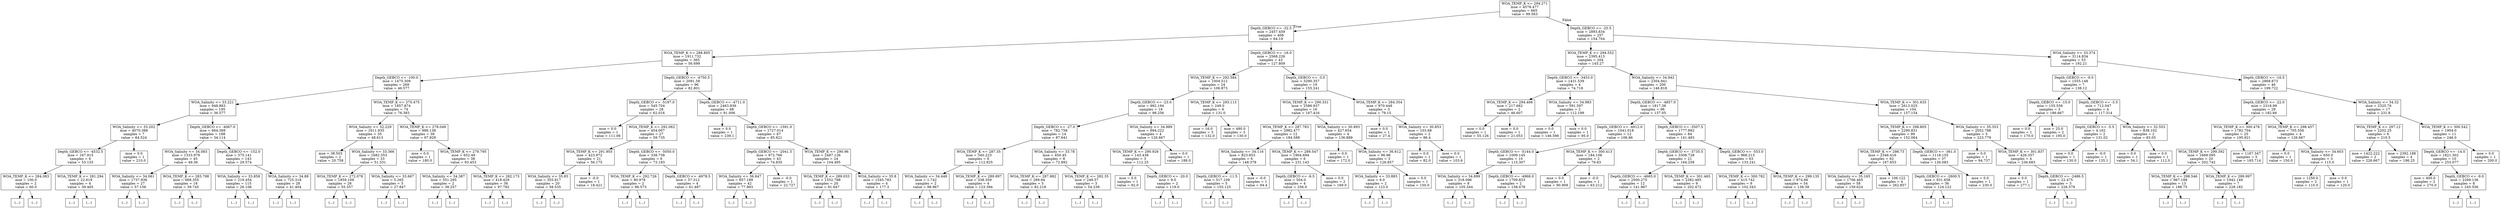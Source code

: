digraph Tree {
node [shape=box] ;
0 [label="WOA_TEMP_K <= 294.271\nmse = 4578.477\nsamples = 665\nvalue = 99.563"] ;
1 [label="Depth_GEBCO <= -32.5\nmse = 2457.459\nsamples = 408\nvalue = 64.19"] ;
0 -> 1 [labeldistance=2.5, labelangle=45, headlabel="True"] ;
2 [label="WOA_TEMP_K <= 288.805\nmse = 1911.732\nsamples = 365\nvalue = 56.699"] ;
1 -> 2 ;
3 [label="Depth_GEBCO <= -100.0\nmse = 1475.309\nsamples = 269\nvalue = 46.577"] ;
2 -> 3 ;
4 [label="WOA_Salinity <= 33.221\nmse = 948.883\nsamples = 195\nvalue = 36.577"] ;
3 -> 4 ;
5 [label="WOA_Salinity <= 33.202\nmse = 4070.388\nsamples = 7\nvalue = 84.524"] ;
4 -> 5 ;
6 [label="Depth_GEBCO <= -4532.5\nmse = 167.915\nsamples = 6\nvalue = 53.155"] ;
5 -> 6 ;
7 [label="WOA_TEMP_K <= 284.083\nmse = 100.0\nsamples = 2\nvalue = 60.0"] ;
6 -> 7 ;
8 [label="(...)"] ;
7 -> 8 ;
9 [label="(...)"] ;
7 -> 9 ;
10 [label="WOA_TEMP_K <= 281.294\nmse = 22.619\nsamples = 4\nvalue = 39.465"] ;
6 -> 10 ;
11 [label="(...)"] ;
10 -> 11 ;
16 [label="(...)"] ;
10 -> 16 ;
17 [label="mse = 0.0\nsamples = 1\nvalue = 210.0"] ;
5 -> 17 ;
18 [label="Depth_GEBCO <= -4067.0\nmse = 664.369\nsamples = 188\nvalue = 34.114"] ;
4 -> 18 ;
19 [label="WOA_Salinity <= 34.083\nmse = 1333.979\nsamples = 45\nvalue = 49.36"] ;
18 -> 19 ;
20 [label="WOA_Salinity <= 34.061\nmse = 1737.936\nsamples = 27\nvalue = 57.156"] ;
19 -> 20 ;
21 [label="(...)"] ;
20 -> 21 ;
68 [label="(...)"] ;
20 -> 68 ;
73 [label="WOA_TEMP_K <= 283.798\nmse = 668.355\nsamples = 18\nvalue = 39.745"] ;
19 -> 73 ;
74 [label="(...)"] ;
73 -> 74 ;
83 [label="(...)"] ;
73 -> 83 ;
108 [label="Depth_GEBCO <= -152.0\nmse = 375.141\nsamples = 143\nvalue = 29.574"] ;
18 -> 108 ;
109 [label="WOA_Salinity <= 33.858\nmse = 219.454\nsamples = 115\nvalue = 26.106"] ;
108 -> 109 ;
110 [label="(...)"] ;
109 -> 110 ;
163 [label="(...)"] ;
109 -> 163 ;
276 [label="WOA_Salinity <= 34.88\nmse = 725.318\nsamples = 28\nvalue = 41.404"] ;
108 -> 276 ;
277 [label="(...)"] ;
276 -> 277 ;
290 [label="(...)"] ;
276 -> 290 ;
321 [label="WOA_TEMP_K <= 275.475\nmse = 1857.874\nsamples = 74\nvalue = 76.383"] ;
3 -> 321 ;
322 [label="WOA_Salinity <= 32.229\nmse = 1611.935\nsamples = 35\nvalue = 48.613"] ;
321 -> 322 ;
323 [label="mse = 38.503\nsamples = 2\nvalue = 20.758"] ;
322 -> 323 ;
324 [label="WOA_Salinity <= 33.366\nmse = 1682.353\nsamples = 33\nvalue = 51.331"] ;
322 -> 324 ;
325 [label="WOA_TEMP_K <= 272.078\nmse = 1859.109\nsamples = 28\nvalue = 55.357"] ;
324 -> 325 ;
326 [label="(...)"] ;
325 -> 326 ;
331 [label="(...)"] ;
325 -> 331 ;
338 [label="WOA_Salinity <= 33.667\nmse = 5.265\nsamples = 5\nvalue = 27.847"] ;
324 -> 338 ;
339 [label="(...)"] ;
338 -> 339 ;
344 [label="(...)"] ;
338 -> 344 ;
345 [label="WOA_TEMP_K <= 278.049\nmse = 986.138\nsamples = 39\nvalue = 97.929"] ;
321 -> 345 ;
346 [label="mse = 0.0\nsamples = 1\nvalue = 180.0"] ;
345 -> 346 ;
347 [label="WOA_TEMP_K <= 279.795\nmse = 652.49\nsamples = 38\nvalue = 93.453"] ;
345 -> 347 ;
348 [label="WOA_Salinity <= 34.387\nmse = 351.295\nsamples = 2\nvalue = 38.257"] ;
347 -> 348 ;
349 [label="(...)"] ;
348 -> 349 ;
350 [label="(...)"] ;
348 -> 350 ;
351 [label="WOA_TEMP_K <= 282.173\nmse = 418.429\nsamples = 36\nvalue = 97.782"] ;
347 -> 351 ;
352 [label="(...)"] ;
351 -> 352 ;
373 [label="(...)"] ;
351 -> 373 ;
400 [label="Depth_GEBCO <= -4750.5\nmse = 2091.58\nsamples = 96\nvalue = 82.801"] ;
2 -> 400 ;
401 [label="Depth_GEBCO <= -5197.0\nmse = 545.704\nsamples = 28\nvalue = 62.016"] ;
400 -> 401 ;
402 [label="mse = 0.0\nsamples = 1\nvalue = 111.06"] ;
401 -> 402 ;
403 [label="WOA_TEMP_K <= 292.062\nmse = 454.007\nsamples = 27\nvalue = 59.735"] ;
401 -> 403 ;
404 [label="WOA_TEMP_K <= 291.955\nmse = 423.972\nsamples = 21\nvalue = 56.175"] ;
403 -> 404 ;
405 [label="WOA_Salinity <= 35.83\nmse = 355.817\nsamples = 20\nvalue = 58.535"] ;
404 -> 405 ;
406 [label="(...)"] ;
405 -> 406 ;
425 [label="(...)"] ;
405 -> 425 ;
432 [label="mse = -0.0\nsamples = 1\nvalue = 18.421"] ;
404 -> 432 ;
433 [label="Depth_GEBCO <= -5050.0\nmse = 338.758\nsamples = 6\nvalue = 73.183"] ;
403 -> 433 ;
434 [label="WOA_TEMP_K <= 292.726\nmse = 80.978\nsamples = 2\nvalue = 96.573"] ;
433 -> 434 ;
435 [label="(...)"] ;
434 -> 435 ;
436 [label="(...)"] ;
434 -> 436 ;
437 [label="Depth_GEBCO <= -4978.5\nmse = 57.312\nsamples = 4\nvalue = 61.487"] ;
433 -> 437 ;
438 [label="(...)"] ;
437 -> 438 ;
439 [label="(...)"] ;
437 -> 439 ;
444 [label="Depth_GEBCO <= -4711.0\nmse = 2463.939\nsamples = 68\nvalue = 91.006"] ;
400 -> 444 ;
445 [label="mse = 0.0\nsamples = 1\nvalue = 239.1"] ;
444 -> 445 ;
446 [label="Depth_GEBCO <= -1591.0\nmse = 1727.014\nsamples = 67\nvalue = 85.621"] ;
444 -> 446 ;
447 [label="Depth_GEBCO <= -2041.5\nmse = 972.766\nsamples = 43\nvalue = 74.835"] ;
446 -> 447 ;
448 [label="WOA_Salinity <= 36.647\nmse = 857.189\nsamples = 42\nvalue = 77.993"] ;
447 -> 448 ;
449 [label="(...)"] ;
448 -> 449 ;
504 [label="(...)"] ;
448 -> 504 ;
519 [label="mse = -0.0\nsamples = 1\nvalue = 22.727"] ;
447 -> 519 ;
520 [label="WOA_TEMP_K <= 290.96\nmse = 2487.126\nsamples = 24\nvalue = 104.495"] ;
446 -> 520 ;
521 [label="WOA_TEMP_K <= 289.033\nmse = 1552.788\nsamples = 20\nvalue = 91.647"] ;
520 -> 521 ;
522 [label="(...)"] ;
521 -> 522 ;
523 [label="(...)"] ;
521 -> 523 ;
556 [label="WOA_Salinity <= 35.8\nmse = 1545.783\nsamples = 4\nvalue = 177.3"] ;
520 -> 556 ;
557 [label="(...)"] ;
556 -> 557 ;
558 [label="(...)"] ;
556 -> 558 ;
563 [label="Depth_GEBCO <= -16.0\nmse = 2568.226\nsamples = 43\nvalue = 127.809"] ;
1 -> 563 ;
564 [label="WOA_TEMP_K <= 292.584\nmse = 1004.512\nsamples = 24\nvalue = 106.873"] ;
563 -> 564 ;
565 [label="Depth_GEBCO <= -23.0\nmse = 992.194\nsamples = 18\nvalue = 98.256"] ;
564 -> 565 ;
566 [label="Depth_GEBCO <= -27.0\nmse = 782.758\nsamples = 14\nvalue = 87.641"] ;
565 -> 566 ;
567 [label="WOA_TEMP_K <= 287.35\nmse = 340.223\nsamples = 6\nvalue = 112.925"] ;
566 -> 567 ;
568 [label="WOA_Salinity <= 34.449\nmse = 1.742\nsamples = 2\nvalue = 98.967"] ;
567 -> 568 ;
569 [label="(...)"] ;
568 -> 569 ;
570 [label="(...)"] ;
568 -> 570 ;
571 [label="WOA_TEMP_K <= 289.897\nmse = 338.359\nsamples = 4\nvalue = 123.394"] ;
567 -> 571 ;
572 [label="(...)"] ;
571 -> 572 ;
575 [label="(...)"] ;
571 -> 575 ;
576 [label="WOA_Salinity <= 33.78\nmse = 450.45\nsamples = 8\nvalue = 72.892"] ;
566 -> 576 ;
577 [label="WOA_TEMP_K <= 287.982\nmse = 289.94\nsamples = 5\nvalue = 82.218"] ;
576 -> 577 ;
578 [label="(...)"] ;
577 -> 578 ;
579 [label="(...)"] ;
577 -> 579 ;
586 [label="WOA_TEMP_K <= 282.35\nmse = 249.57\nsamples = 3\nvalue = 54.239"] ;
576 -> 586 ;
587 [label="(...)"] ;
586 -> 587 ;
588 [label="(...)"] ;
586 -> 588 ;
589 [label="WOA_Salinity <= 34.989\nmse = 694.222\nsamples = 4\nvalue = 120.667"] ;
565 -> 589 ;
590 [label="WOA_TEMP_K <= 290.926\nmse = 143.438\nsamples = 3\nvalue = 112.25"] ;
589 -> 590 ;
591 [label="mse = 0.0\nsamples = 1\nvalue = 92.0"] ;
590 -> 591 ;
592 [label="Depth_GEBCO <= -20.0\nmse = 9.0\nsamples = 2\nvalue = 119.0"] ;
590 -> 592 ;
593 [label="(...)"] ;
592 -> 593 ;
594 [label="(...)"] ;
592 -> 594 ;
595 [label="mse = 0.0\nsamples = 1\nvalue = 188.0"] ;
589 -> 595 ;
596 [label="WOA_TEMP_K <= 293.113\nmse = 249.0\nsamples = 6\nvalue = 131.0"] ;
564 -> 596 ;
597 [label="mse = 16.0\nsamples = 3\nvalue = 132.0"] ;
596 -> 597 ;
598 [label="mse = 480.0\nsamples = 3\nvalue = 130.0"] ;
596 -> 598 ;
599 [label="Depth_GEBCO <= -3.0\nmse = 3290.357\nsamples = 19\nvalue = 155.241"] ;
563 -> 599 ;
600 [label="WOA_TEMP_K <= 290.331\nmse = 2586.937\nsamples = 16\nvalue = 167.416"] ;
599 -> 600 ;
601 [label="WOA_TEMP_K <= 287.783\nmse = 2982.477\nsamples = 12\nvalue = 184.588"] ;
600 -> 601 ;
602 [label="WOA_Salinity <= 34.116\nmse = 823.853\nsamples = 6\nvalue = 148.378"] ;
601 -> 602 ;
603 [label="Depth_GEBCO <= -11.5\nmse = 517.109\nsamples = 5\nvalue = 155.125"] ;
602 -> 603 ;
604 [label="(...)"] ;
603 -> 604 ;
605 [label="(...)"] ;
603 -> 605 ;
612 [label="mse = -0.0\nsamples = 1\nvalue = 94.4"] ;
602 -> 612 ;
613 [label="WOA_TEMP_K <= 289.547\nmse = 1904.694\nsamples = 6\nvalue = 231.143"] ;
601 -> 613 ;
614 [label="Depth_GEBCO <= -6.5\nmse = 504.0\nsamples = 4\nvalue = 256.0"] ;
613 -> 614 ;
615 [label="(...)"] ;
614 -> 615 ;
618 [label="(...)"] ;
614 -> 618 ;
619 [label="mse = 0.0\nsamples = 2\nvalue = 169.0"] ;
613 -> 619 ;
620 [label="WOA_Salinity <= 30.893\nmse = 427.654\nsamples = 4\nvalue = 136.889"] ;
600 -> 620 ;
621 [label="mse = 0.0\nsamples = 1\nvalue = 172.0"] ;
620 -> 621 ;
622 [label="WOA_Salinity <= 36.612\nmse = 96.98\nsamples = 3\nvalue = 126.857"] ;
620 -> 622 ;
623 [label="WOA_Salinity <= 33.883\nmse = 9.0\nsamples = 2\nvalue = 123.0"] ;
622 -> 623 ;
624 [label="(...)"] ;
623 -> 624 ;
625 [label="(...)"] ;
623 -> 625 ;
626 [label="mse = 0.0\nsamples = 1\nvalue = 150.0"] ;
622 -> 626 ;
627 [label="WOA_TEMP_K <= 284.354\nmse = 970.448\nsamples = 3\nvalue = 79.15"] ;
599 -> 627 ;
628 [label="mse = 0.0\nsamples = 1\nvalue = 27.4"] ;
627 -> 628 ;
629 [label="WOA_Salinity <= 30.853\nmse = 103.68\nsamples = 2\nvalue = 96.4"] ;
627 -> 629 ;
630 [label="mse = 0.0\nsamples = 1\nvalue = 82.0"] ;
629 -> 630 ;
631 [label="mse = 0.0\nsamples = 1\nvalue = 103.6"] ;
629 -> 631 ;
632 [label="Depth_GEBCO <= -25.5\nmse = 2893.834\nsamples = 257\nvalue = 154.704"] ;
0 -> 632 [labeldistance=2.5, labelangle=-45, headlabel="False"] ;
633 [label="WOA_TEMP_K <= 294.552\nmse = 2395.413\nsamples = 204\nvalue = 145.27"] ;
632 -> 633 ;
634 [label="Depth_GEBCO <= -3453.0\nmse = 1431.539\nsamples = 4\nvalue = 74.718"] ;
633 -> 634 ;
635 [label="WOA_TEMP_K <= 294.466\nmse = 217.682\nsamples = 2\nvalue = 46.607"] ;
634 -> 635 ;
636 [label="mse = 0.0\nsamples = 1\nvalue = 55.126"] ;
635 -> 636 ;
637 [label="mse = 0.0\nsamples = 1\nvalue = 21.053"] ;
635 -> 637 ;
638 [label="WOA_Salinity <= 34.983\nmse = 591.597\nsamples = 2\nvalue = 112.199"] ;
634 -> 638 ;
639 [label="mse = 0.0\nsamples = 1\nvalue = 146.596"] ;
638 -> 639 ;
640 [label="mse = 0.0\nsamples = 1\nvalue = 95.0"] ;
638 -> 640 ;
641 [label="WOA_Salinity <= 34.942\nmse = 2304.941\nsamples = 200\nvalue = 146.818"] ;
633 -> 641 ;
642 [label="Depth_GEBCO <= -4857.0\nmse = 1817.38\nsamples = 96\nvalue = 137.05"] ;
641 -> 642 ;
643 [label="Depth_GEBCO <= -4912.0\nmse = 1041.018\nsamples = 12\nvalue = 106.86"] ;
642 -> 643 ;
644 [label="Depth_GEBCO <= -5144.0\nmse = 1009.145\nsamples = 10\nvalue = 115.307"] ;
643 -> 644 ;
645 [label="WOA_Salinity <= 34.899\nmse = 318.096\nsamples = 8\nvalue = 105.344"] ;
644 -> 645 ;
646 [label="(...)"] ;
645 -> 646 ;
657 [label="(...)"] ;
645 -> 657 ;
658 [label="Depth_GEBCO <= -4968.0\nmse = 1709.833\nsamples = 2\nvalue = 158.478"] ;
644 -> 658 ;
659 [label="(...)"] ;
658 -> 659 ;
660 [label="(...)"] ;
658 -> 660 ;
661 [label="WOA_TEMP_K <= 300.413\nmse = 184.106\nsamples = 2\nvalue = 79.83"] ;
643 -> 661 ;
662 [label="mse = 0.0\nsamples = 1\nvalue = 90.909"] ;
661 -> 662 ;
663 [label="mse = -0.0\nsamples = 1\nvalue = 63.212"] ;
661 -> 663 ;
664 [label="Depth_GEBCO <= -3507.5\nmse = 1777.892\nsamples = 84\nvalue = 141.483"] ;
642 -> 664 ;
665 [label="Depth_GEBCO <= -3735.5\nmse = 3308.728\nsamples = 21\nvalue = 164.258"] ;
664 -> 665 ;
666 [label="Depth_GEBCO <= -4665.0\nmse = 2500.275\nsamples = 12\nvalue = 141.967"] ;
665 -> 666 ;
667 [label="(...)"] ;
666 -> 667 ;
674 [label="(...)"] ;
666 -> 674 ;
687 [label="WOA_TEMP_K <= 301.465\nmse = 2382.485\nsamples = 9\nvalue = 202.472"] ;
665 -> 687 ;
688 [label="(...)"] ;
687 -> 688 ;
693 [label="(...)"] ;
687 -> 693 ;
702 [label="Depth_GEBCO <= -553.0\nmse = 968.213\nsamples = 63\nvalue = 133.241"] ;
664 -> 702 ;
703 [label="WOA_TEMP_K <= 300.782\nmse = 415.742\nsamples = 9\nvalue = 102.343"] ;
702 -> 703 ;
704 [label="(...)"] ;
703 -> 704 ;
713 [label="(...)"] ;
703 -> 713 ;
720 [label="WOA_TEMP_K <= 299.135\nmse = 874.66\nsamples = 54\nvalue = 138.39"] ;
702 -> 720 ;
721 [label="(...)"] ;
720 -> 721 ;
794 [label="(...)"] ;
720 -> 794 ;
801 [label="WOA_TEMP_K <= 301.635\nmse = 2613.025\nsamples = 104\nvalue = 157.154"] ;
641 -> 801 ;
802 [label="WOA_TEMP_K <= 298.805\nmse = 2290.831\nsamples = 99\nvalue = 152.064"] ;
801 -> 802 ;
803 [label="WOA_TEMP_K <= 298.73\nmse = 2346.416\nsamples = 62\nvalue = 167.653"] ;
802 -> 803 ;
804 [label="WOA_Salinity <= 35.165\nmse = 1706.465\nsamples = 58\nvalue = 159.624"] ;
803 -> 804 ;
805 [label="(...)"] ;
804 -> 805 ;
814 [label="(...)"] ;
804 -> 814 ;
899 [label="mse = 106.122\nsamples = 4\nvalue = 262.857"] ;
803 -> 899 ;
900 [label="Depth_GEBCO <= -361.0\nmse = 1118.155\nsamples = 37\nvalue = 126.083"] ;
802 -> 900 ;
901 [label="Depth_GEBCO <= -2600.5\nmse = 931.658\nsamples = 36\nvalue = 124.122"] ;
900 -> 901 ;
902 [label="(...)"] ;
901 -> 902 ;
965 [label="(...)"] ;
901 -> 965 ;
968 [label="mse = 0.0\nsamples = 1\nvalue = 230.0"] ;
900 -> 968 ;
969 [label="WOA_Salinity <= 35.353\nmse = 2052.788\nsamples = 5\nvalue = 223.779"] ;
801 -> 969 ;
970 [label="mse = 0.0\nsamples = 1\nvalue = 94.737"] ;
969 -> 970 ;
971 [label="WOA_TEMP_K <= 301.837\nmse = 426.357\nsamples = 4\nvalue = 236.683"] ;
969 -> 971 ;
972 [label="mse = 0.0\nsamples = 1\nvalue = 277.1"] ;
971 -> 972 ;
973 [label="Depth_GEBCO <= -2486.5\nmse = 22.475\nsamples = 3\nvalue = 226.579"] ;
971 -> 973 ;
974 [label="(...)"] ;
973 -> 974 ;
975 [label="(...)"] ;
973 -> 975 ;
976 [label="WOA_Salinity <= 33.374\nmse = 3114.834\nsamples = 53\nvalue = 192.21"] ;
632 -> 976 ;
977 [label="Depth_GEBCO <= -9.0\nmse = 1555.148\nsamples = 7\nvalue = 138.12"] ;
976 -> 977 ;
978 [label="Depth_GEBCO <= -15.0\nmse = 155.556\nsamples = 3\nvalue = 186.667"] ;
977 -> 978 ;
979 [label="mse = 0.0\nsamples = 1\nvalue = 170.0"] ;
978 -> 979 ;
980 [label="mse = 25.0\nsamples = 2\nvalue = 195.0"] ;
978 -> 980 ;
981 [label="Depth_GEBCO <= -3.5\nmse = 712.047\nsamples = 4\nvalue = 117.314"] ;
977 -> 981 ;
982 [label="Depth_GEBCO <= -5.5\nmse = 4.162\nsamples = 2\nvalue = 131.02"] ;
981 -> 982 ;
983 [label="mse = 0.0\nsamples = 1\nvalue = 130.0"] ;
982 -> 983 ;
984 [label="mse = -0.0\nsamples = 1\nvalue = 135.1"] ;
982 -> 984 ;
985 [label="WOA_Salinity <= 32.553\nmse = 838.102\nsamples = 2\nvalue = 83.05"] ;
981 -> 985 ;
986 [label="mse = 0.0\nsamples = 1\nvalue = 54.1"] ;
985 -> 986 ;
987 [label="mse = 0.0\nsamples = 1\nvalue = 112.0"] ;
985 -> 987 ;
988 [label="Depth_GEBCO <= -16.5\nmse = 2868.673\nsamples = 46\nvalue = 199.722"] ;
976 -> 988 ;
989 [label="Depth_GEBCO <= -22.0\nmse = 2318.99\nsamples = 29\nvalue = 182.66"] ;
988 -> 989 ;
990 [label="WOA_TEMP_K <= 300.478\nmse = 1782.704\nsamples = 25\nvalue = 195.921"] ;
989 -> 990 ;
991 [label="WOA_TEMP_K <= 299.392\nmse = 1669.095\nsamples = 20\nvalue = 202.742"] ;
990 -> 991 ;
992 [label="WOA_TEMP_K <= 298.546\nmse = 967.188\nsamples = 13\nvalue = 188.75"] ;
991 -> 992 ;
993 [label="(...)"] ;
992 -> 993 ;
1002 [label="(...)"] ;
992 -> 1002 ;
1005 [label="WOA_TEMP_K <= 299.997\nmse = 1942.149\nsamples = 7\nvalue = 228.182"] ;
991 -> 1005 ;
1006 [label="(...)"] ;
1005 -> 1006 ;
1007 [label="(...)"] ;
1005 -> 1007 ;
1008 [label="mse = 1167.347\nsamples = 5\nvalue = 165.714"] ;
990 -> 1008 ;
1009 [label="WOA_TEMP_K <= 298.457\nmse = 705.556\nsamples = 4\nvalue = 126.667"] ;
989 -> 1009 ;
1010 [label="mse = 0.0\nsamples = 1\nvalue = 150.0"] ;
1009 -> 1010 ;
1011 [label="WOA_Salinity <= 34.603\nmse = 650.0\nsamples = 3\nvalue = 115.0"] ;
1009 -> 1011 ;
1012 [label="mse = 1250.0\nsamples = 2\nvalue = 110.0"] ;
1011 -> 1012 ;
1013 [label="mse = 0.0\nsamples = 1\nvalue = 120.0"] ;
1011 -> 1013 ;
1014 [label="WOA_Salinity <= 34.32\nmse = 2325.76\nsamples = 17\nvalue = 231.8"] ;
988 -> 1014 ;
1015 [label="WOA_TEMP_K <= 297.12\nmse = 2202.25\nsamples = 6\nvalue = 210.5"] ;
1014 -> 1015 ;
1016 [label="mse = 1422.222\nsamples = 2\nvalue = 226.667"] ;
1015 -> 1016 ;
1017 [label="mse = 2392.188\nsamples = 4\nvalue = 186.25"] ;
1015 -> 1017 ;
1018 [label="WOA_TEMP_K <= 300.542\nmse = 1904.0\nsamples = 11\nvalue = 246.0"] ;
1014 -> 1018 ;
1019 [label="Depth_GEBCO <= -14.0\nmse = 1821.302\nsamples = 10\nvalue = 253.077"] ;
1018 -> 1019 ;
1020 [label="mse = 400.0\nsamples = 2\nvalue = 270.0"] ;
1019 -> 1020 ;
1021 [label="Depth_GEBCO <= -9.0\nmse = 2269.136\nsamples = 8\nvalue = 245.556"] ;
1019 -> 1021 ;
1022 [label="(...)"] ;
1021 -> 1022 ;
1023 [label="(...)"] ;
1021 -> 1023 ;
1032 [label="mse = 0.0\nsamples = 1\nvalue = 200.0"] ;
1018 -> 1032 ;
}